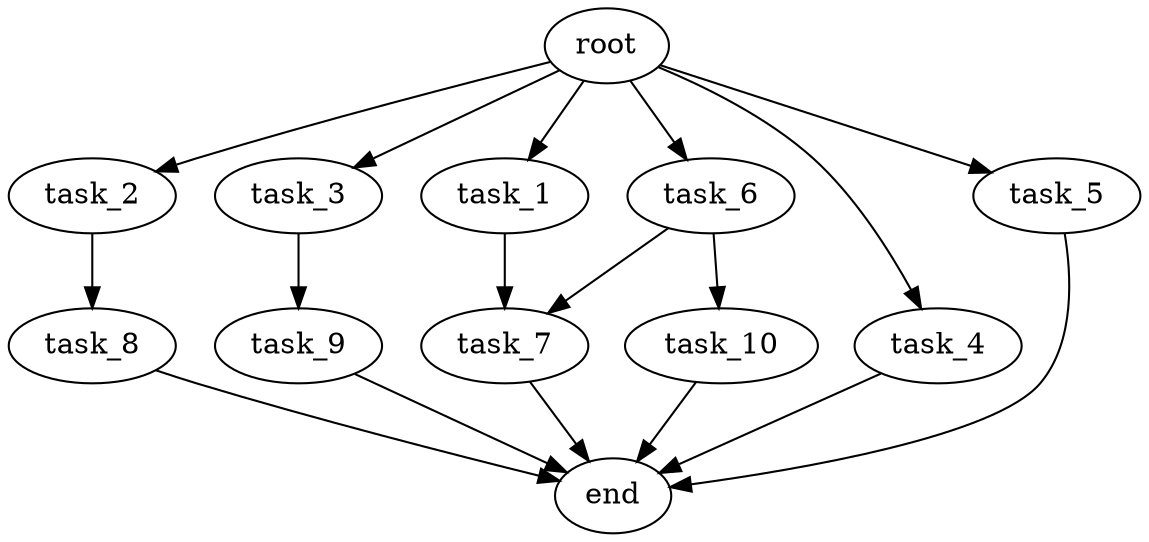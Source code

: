 digraph G {
  root [size="0.000000e+00"];
  task_1 [size="8.087112e+09"];
  task_2 [size="4.534870e+09"];
  task_3 [size="5.132965e+09"];
  task_4 [size="4.568528e+09"];
  task_5 [size="5.783101e+08"];
  task_6 [size="4.624321e+09"];
  task_7 [size="8.069347e+09"];
  task_8 [size="7.233078e+09"];
  task_9 [size="3.960091e+09"];
  task_10 [size="8.164716e+09"];
  end [size="0.000000e+00"];

  root -> task_1 [size="1.000000e-12"];
  root -> task_2 [size="1.000000e-12"];
  root -> task_3 [size="1.000000e-12"];
  root -> task_4 [size="1.000000e-12"];
  root -> task_5 [size="1.000000e-12"];
  root -> task_6 [size="1.000000e-12"];
  task_1 -> task_7 [size="4.034673e+08"];
  task_2 -> task_8 [size="7.233078e+08"];
  task_3 -> task_9 [size="3.960091e+08"];
  task_4 -> end [size="1.000000e-12"];
  task_5 -> end [size="1.000000e-12"];
  task_6 -> task_7 [size="4.034673e+08"];
  task_6 -> task_10 [size="8.164716e+08"];
  task_7 -> end [size="1.000000e-12"];
  task_8 -> end [size="1.000000e-12"];
  task_9 -> end [size="1.000000e-12"];
  task_10 -> end [size="1.000000e-12"];
}
